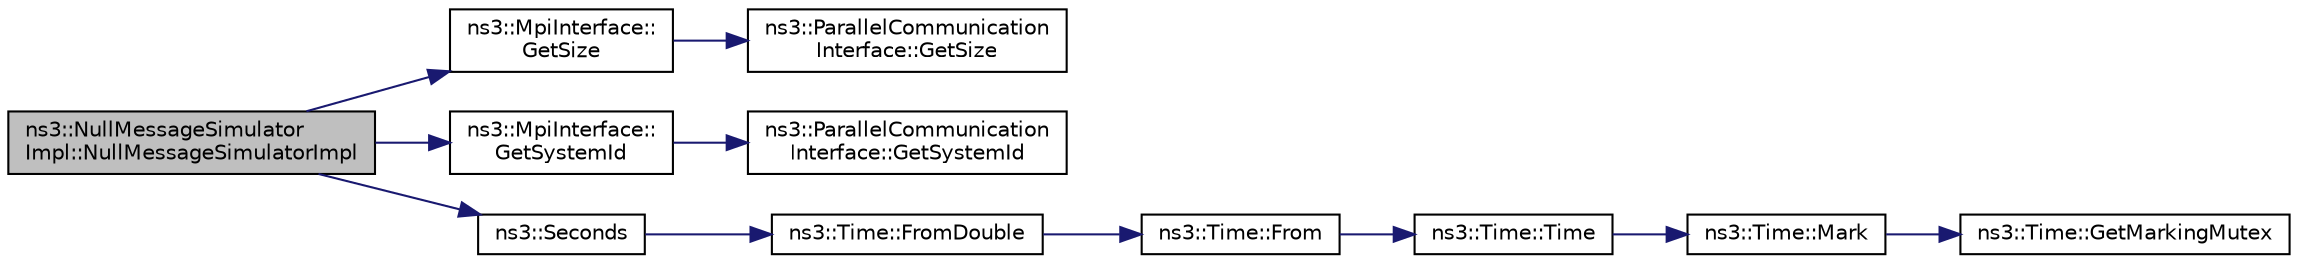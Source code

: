 digraph "ns3::NullMessageSimulatorImpl::NullMessageSimulatorImpl"
{
 // LATEX_PDF_SIZE
  edge [fontname="Helvetica",fontsize="10",labelfontname="Helvetica",labelfontsize="10"];
  node [fontname="Helvetica",fontsize="10",shape=record];
  rankdir="LR";
  Node1 [label="ns3::NullMessageSimulator\lImpl::NullMessageSimulatorImpl",height=0.2,width=0.4,color="black", fillcolor="grey75", style="filled", fontcolor="black",tooltip="Default constructor."];
  Node1 -> Node2 [color="midnightblue",fontsize="10",style="solid",fontname="Helvetica"];
  Node2 [label="ns3::MpiInterface::\lGetSize",height=0.2,width=0.4,color="black", fillcolor="white", style="filled",URL="$classns3_1_1_mpi_interface.html#ab35c742e7e7ad3fa07cf0dbb92413c82",tooltip="Get the number of ranks used by ns-3."];
  Node2 -> Node3 [color="midnightblue",fontsize="10",style="solid",fontname="Helvetica"];
  Node3 [label="ns3::ParallelCommunication\lInterface::GetSize",height=0.2,width=0.4,color="black", fillcolor="white", style="filled",URL="$classns3_1_1_parallel_communication_interface.html#ab9700002497437a15959e9009eedfcdb",tooltip="Get the number of ranks used by ns-3."];
  Node1 -> Node4 [color="midnightblue",fontsize="10",style="solid",fontname="Helvetica"];
  Node4 [label="ns3::MpiInterface::\lGetSystemId",height=0.2,width=0.4,color="black", fillcolor="white", style="filled",URL="$classns3_1_1_mpi_interface.html#a7f1f671b55948fb1c8f7eb54f22a9619",tooltip="Get the id number of this rank."];
  Node4 -> Node5 [color="midnightblue",fontsize="10",style="solid",fontname="Helvetica"];
  Node5 [label="ns3::ParallelCommunication\lInterface::GetSystemId",height=0.2,width=0.4,color="black", fillcolor="white", style="filled",URL="$classns3_1_1_parallel_communication_interface.html#a9070c6c68ffa2223d422f132ec8e27b9",tooltip="Get the id number of this rank."];
  Node1 -> Node6 [color="midnightblue",fontsize="10",style="solid",fontname="Helvetica"];
  Node6 [label="ns3::Seconds",height=0.2,width=0.4,color="black", fillcolor="white", style="filled",URL="$group__timecivil.html#ga33c34b816f8ff6628e33d5c8e9713b9e",tooltip="Construct a Time in the indicated unit."];
  Node6 -> Node7 [color="midnightblue",fontsize="10",style="solid",fontname="Helvetica"];
  Node7 [label="ns3::Time::FromDouble",height=0.2,width=0.4,color="black", fillcolor="white", style="filled",URL="$classns3_1_1_time.html#a60e845f4a74e62495b86356afe604cb4",tooltip="Create a Time equal to value in unit unit."];
  Node7 -> Node8 [color="midnightblue",fontsize="10",style="solid",fontname="Helvetica"];
  Node8 [label="ns3::Time::From",height=0.2,width=0.4,color="black", fillcolor="white", style="filled",URL="$classns3_1_1_time.html#a34e4acc13d0e08cc8cb9cd3b838b9baf",tooltip="Create a Time in the current unit."];
  Node8 -> Node9 [color="midnightblue",fontsize="10",style="solid",fontname="Helvetica"];
  Node9 [label="ns3::Time::Time",height=0.2,width=0.4,color="black", fillcolor="white", style="filled",URL="$classns3_1_1_time.html#a8a39dc1b8cbbd7fe6d940e492d1b925e",tooltip="Default constructor, with value 0."];
  Node9 -> Node10 [color="midnightblue",fontsize="10",style="solid",fontname="Helvetica"];
  Node10 [label="ns3::Time::Mark",height=0.2,width=0.4,color="black", fillcolor="white", style="filled",URL="$classns3_1_1_time.html#aa7eef2a1119c1c4855d99f1e83d44c54",tooltip="Record a Time instance with the MarkedTimes."];
  Node10 -> Node11 [color="midnightblue",fontsize="10",style="solid",fontname="Helvetica"];
  Node11 [label="ns3::Time::GetMarkingMutex",height=0.2,width=0.4,color="black", fillcolor="white", style="filled",URL="$classns3_1_1_time.html#addd8e672203391b3ae98ee475ce05272",tooltip=" "];
}
